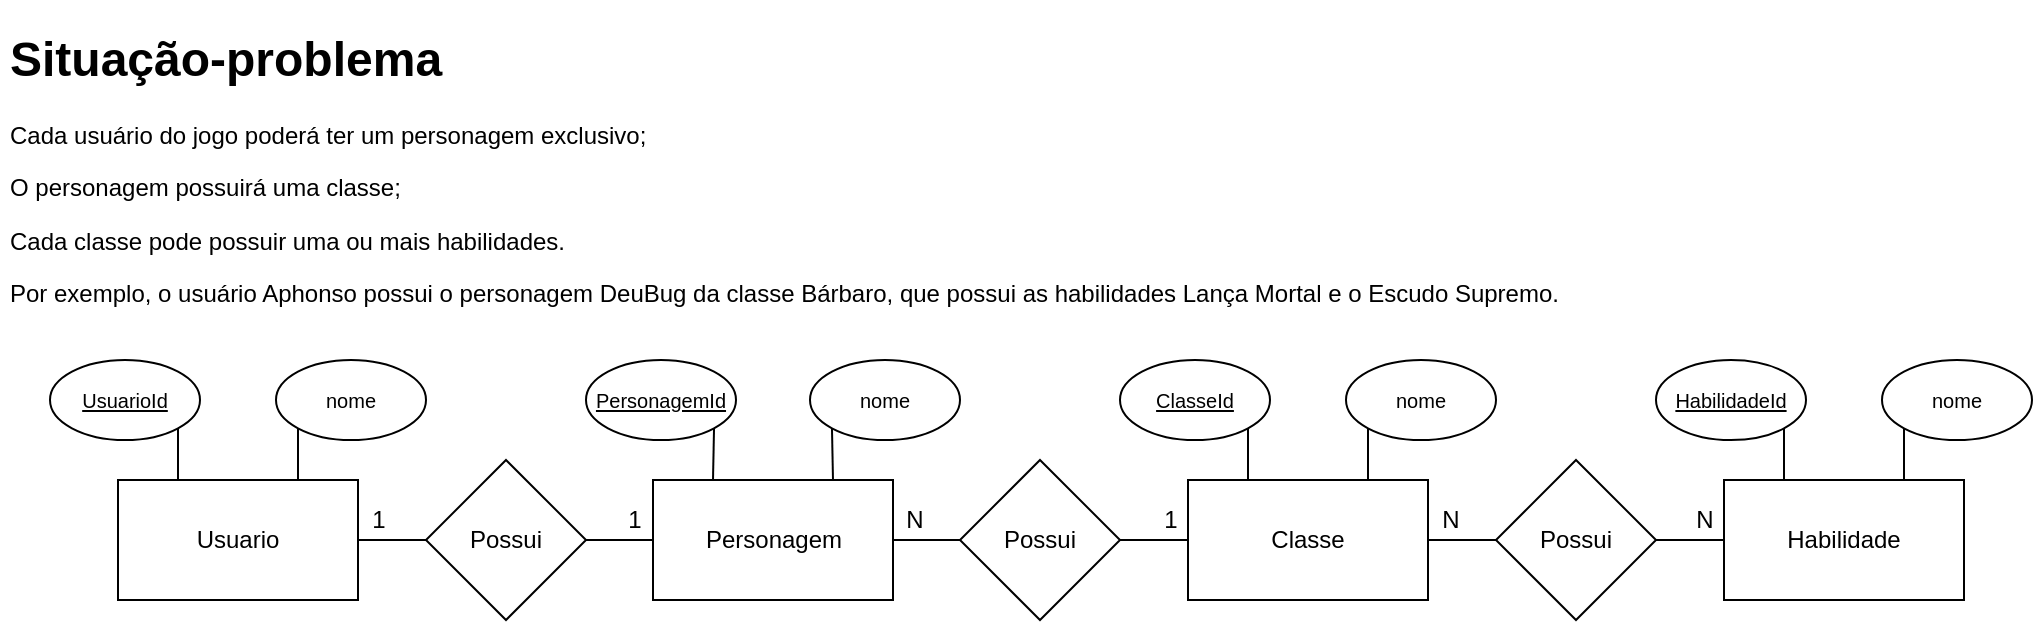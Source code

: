 <mxfile version="20.3.0" type="device" pages="6"><diagram id="CPAVjDQpewsriDHoopDk" name="Relacionamentos"><mxGraphModel dx="1038" dy="649" grid="1" gridSize="10" guides="1" tooltips="1" connect="1" arrows="1" fold="1" page="1" pageScale="1" pageWidth="1169" pageHeight="827" math="0" shadow="0"><root><mxCell id="0"/><mxCell id="1" parent="0"/><mxCell id="OsXiKAMDXDrhU1jkXeA8-4" style="edgeStyle=orthogonalEdgeStyle;rounded=0;orthogonalLoop=1;jettySize=auto;html=1;exitX=1;exitY=0.5;exitDx=0;exitDy=0;entryX=0;entryY=0.5;entryDx=0;entryDy=0;endArrow=none;endFill=0;" parent="1" source="OsXiKAMDXDrhU1jkXeA8-1" target="OsXiKAMDXDrhU1jkXeA8-2" edge="1"><mxGeometry relative="1" as="geometry"/></mxCell><mxCell id="OsXiKAMDXDrhU1jkXeA8-1" value="Usuario" style="rounded=0;whiteSpace=wrap;html=1;" parent="1" vertex="1"><mxGeometry x="74" y="240" width="120" height="60" as="geometry"/></mxCell><mxCell id="OsXiKAMDXDrhU1jkXeA8-5" style="edgeStyle=orthogonalEdgeStyle;rounded=0;orthogonalLoop=1;jettySize=auto;html=1;exitX=1;exitY=0.5;exitDx=0;exitDy=0;entryX=0;entryY=0.5;entryDx=0;entryDy=0;endArrow=none;endFill=0;" parent="1" source="OsXiKAMDXDrhU1jkXeA8-2" target="OsXiKAMDXDrhU1jkXeA8-3" edge="1"><mxGeometry relative="1" as="geometry"/></mxCell><mxCell id="OsXiKAMDXDrhU1jkXeA8-2" value="Possui" style="rhombus;whiteSpace=wrap;html=1;" parent="1" vertex="1"><mxGeometry x="228" y="230" width="80" height="80" as="geometry"/></mxCell><mxCell id="LkxWsyh9g6qctW86dBpd-1" style="edgeStyle=orthogonalEdgeStyle;rounded=0;orthogonalLoop=1;jettySize=auto;html=1;exitX=1;exitY=0.5;exitDx=0;exitDy=0;entryX=0;entryY=0.5;entryDx=0;entryDy=0;startArrow=none;startFill=0;endArrow=none;endFill=0;" edge="1" parent="1" source="OsXiKAMDXDrhU1jkXeA8-3" target="OsXiKAMDXDrhU1jkXeA8-8"><mxGeometry relative="1" as="geometry"/></mxCell><mxCell id="OsXiKAMDXDrhU1jkXeA8-3" value="Personagem" style="rounded=0;whiteSpace=wrap;html=1;" parent="1" vertex="1"><mxGeometry x="341.5" y="240" width="120" height="60" as="geometry"/></mxCell><mxCell id="OsXiKAMDXDrhU1jkXeA8-6" value="1" style="text;html=1;align=center;verticalAlign=middle;resizable=0;points=[];autosize=1;strokeColor=none;fillColor=none;" parent="1" vertex="1"><mxGeometry x="189" y="245" width="30" height="30" as="geometry"/></mxCell><mxCell id="OsXiKAMDXDrhU1jkXeA8-7" value="1" style="text;html=1;align=center;verticalAlign=middle;resizable=0;points=[];autosize=1;strokeColor=none;fillColor=none;" parent="1" vertex="1"><mxGeometry x="317" y="245" width="30" height="30" as="geometry"/></mxCell><mxCell id="-Nz9T-xPM86lIZqHgnsV-2" style="edgeStyle=orthogonalEdgeStyle;rounded=0;orthogonalLoop=1;jettySize=auto;html=1;exitX=1;exitY=0.5;exitDx=0;exitDy=0;entryX=0;entryY=0.5;entryDx=0;entryDy=0;startArrow=none;startFill=0;endArrow=none;endFill=0;" edge="1" parent="1" source="OsXiKAMDXDrhU1jkXeA8-8" target="OsXiKAMDXDrhU1jkXeA8-9"><mxGeometry relative="1" as="geometry"/></mxCell><mxCell id="OsXiKAMDXDrhU1jkXeA8-8" value="Possui" style="rhombus;whiteSpace=wrap;html=1;" parent="1" vertex="1"><mxGeometry x="495" y="230" width="80" height="80" as="geometry"/></mxCell><mxCell id="-Nz9T-xPM86lIZqHgnsV-3" style="edgeStyle=orthogonalEdgeStyle;rounded=0;orthogonalLoop=1;jettySize=auto;html=1;exitX=1;exitY=0.5;exitDx=0;exitDy=0;entryX=0;entryY=0.5;entryDx=0;entryDy=0;startArrow=none;startFill=0;endArrow=none;endFill=0;" edge="1" parent="1" source="OsXiKAMDXDrhU1jkXeA8-9" target="OsXiKAMDXDrhU1jkXeA8-14"><mxGeometry relative="1" as="geometry"/></mxCell><mxCell id="OsXiKAMDXDrhU1jkXeA8-9" value="Classe" style="rounded=0;whiteSpace=wrap;html=1;" parent="1" vertex="1"><mxGeometry x="609" y="240" width="120" height="60" as="geometry"/></mxCell><mxCell id="-Nz9T-xPM86lIZqHgnsV-4" style="edgeStyle=orthogonalEdgeStyle;rounded=0;orthogonalLoop=1;jettySize=auto;html=1;exitX=1;exitY=0.5;exitDx=0;exitDy=0;entryX=0;entryY=0.5;entryDx=0;entryDy=0;startArrow=none;startFill=0;endArrow=none;endFill=0;" edge="1" parent="1" source="OsXiKAMDXDrhU1jkXeA8-14" target="OsXiKAMDXDrhU1jkXeA8-16"><mxGeometry relative="1" as="geometry"/></mxCell><mxCell id="OsXiKAMDXDrhU1jkXeA8-14" value="Possui" style="rhombus;whiteSpace=wrap;html=1;" parent="1" vertex="1"><mxGeometry x="763" y="230" width="80" height="80" as="geometry"/></mxCell><mxCell id="OsXiKAMDXDrhU1jkXeA8-16" value="Habilidade" style="rounded=0;whiteSpace=wrap;html=1;" parent="1" vertex="1"><mxGeometry x="877" y="240" width="120" height="60" as="geometry"/></mxCell><mxCell id="OsXiKAMDXDrhU1jkXeA8-20" value="&lt;h1&gt;Situação-problema&lt;/h1&gt;&lt;p&gt;Cada usuário do jogo poderá ter um personagem exclusivo;&lt;/p&gt;&lt;p&gt;&lt;span style=&quot;background-color: initial;&quot;&gt;O personagem possuirá uma classe;&lt;/span&gt;&lt;br&gt;&lt;/p&gt;&lt;p&gt;&lt;span style=&quot;background-color: initial;&quot;&gt;Cada classe pode possuir uma ou mais habilidades.&lt;/span&gt;&lt;br&gt;&lt;/p&gt;&lt;p&gt;&lt;span style=&quot;background-color: initial;&quot;&gt;Por exemplo, o usuário Aphonso possui o personagem DeuBug da classe Bárbaro, que possui as habilidades Lança Mortal e o Escudo Supremo.&lt;/span&gt;&lt;br&gt;&lt;/p&gt;" style="text;html=1;strokeColor=none;fillColor=none;spacing=5;spacingTop=-20;whiteSpace=wrap;overflow=hidden;rounded=0;" parent="1" vertex="1"><mxGeometry x="15" y="10" width="795" height="150" as="geometry"/></mxCell><mxCell id="lUlcFLT_R9Q1dBSAzCNG-18" style="edgeStyle=none;rounded=0;orthogonalLoop=1;jettySize=auto;html=1;exitX=0;exitY=1;exitDx=0;exitDy=0;entryX=0.75;entryY=0;entryDx=0;entryDy=0;fontSize=10;endArrow=none;endFill=0;" parent="1" source="lUlcFLT_R9Q1dBSAzCNG-1" target="OsXiKAMDXDrhU1jkXeA8-1" edge="1"><mxGeometry relative="1" as="geometry"/></mxCell><mxCell id="lUlcFLT_R9Q1dBSAzCNG-1" value="nome" style="ellipse;whiteSpace=wrap;html=1;fontSize=10;" parent="1" vertex="1"><mxGeometry x="153" y="180" width="75" height="40" as="geometry"/></mxCell><mxCell id="lUlcFLT_R9Q1dBSAzCNG-17" style="edgeStyle=none;rounded=0;orthogonalLoop=1;jettySize=auto;html=1;exitX=1;exitY=1;exitDx=0;exitDy=0;entryX=0.25;entryY=0;entryDx=0;entryDy=0;fontSize=10;endArrow=none;endFill=0;" parent="1" source="lUlcFLT_R9Q1dBSAzCNG-3" target="OsXiKAMDXDrhU1jkXeA8-1" edge="1"><mxGeometry relative="1" as="geometry"/></mxCell><mxCell id="lUlcFLT_R9Q1dBSAzCNG-3" value="&lt;u style=&quot;font-size: 10px;&quot;&gt;UsuarioId&lt;/u&gt;" style="ellipse;whiteSpace=wrap;html=1;fontSize=10;" parent="1" vertex="1"><mxGeometry x="40" y="180" width="75" height="40" as="geometry"/></mxCell><mxCell id="lUlcFLT_R9Q1dBSAzCNG-14" style="edgeStyle=none;rounded=0;orthogonalLoop=1;jettySize=auto;html=1;exitX=1;exitY=1;exitDx=0;exitDy=0;entryX=0.25;entryY=0;entryDx=0;entryDy=0;fontSize=10;endArrow=none;endFill=0;" parent="1" source="lUlcFLT_R9Q1dBSAzCNG-8" target="OsXiKAMDXDrhU1jkXeA8-3" edge="1"><mxGeometry relative="1" as="geometry"/></mxCell><mxCell id="lUlcFLT_R9Q1dBSAzCNG-8" value="PersonagemId" style="ellipse;whiteSpace=wrap;html=1;fontSize=10;fontStyle=4" parent="1" vertex="1"><mxGeometry x="308" y="180" width="75" height="40" as="geometry"/></mxCell><mxCell id="lUlcFLT_R9Q1dBSAzCNG-15" style="edgeStyle=none;rounded=0;orthogonalLoop=1;jettySize=auto;html=1;exitX=0;exitY=1;exitDx=0;exitDy=0;entryX=0.75;entryY=0;entryDx=0;entryDy=0;fontSize=10;endArrow=none;endFill=0;" parent="1" source="lUlcFLT_R9Q1dBSAzCNG-10" target="OsXiKAMDXDrhU1jkXeA8-3" edge="1"><mxGeometry relative="1" as="geometry"/></mxCell><mxCell id="lUlcFLT_R9Q1dBSAzCNG-10" value="nome" style="ellipse;whiteSpace=wrap;html=1;fontSize=10;" parent="1" vertex="1"><mxGeometry x="420" y="180" width="75" height="40" as="geometry"/></mxCell><mxCell id="-Nz9T-xPM86lIZqHgnsV-5" style="edgeStyle=orthogonalEdgeStyle;rounded=0;orthogonalLoop=1;jettySize=auto;html=1;exitX=1;exitY=1;exitDx=0;exitDy=0;entryX=0.25;entryY=0;entryDx=0;entryDy=0;startArrow=none;startFill=0;endArrow=none;endFill=0;" edge="1" parent="1" source="lUlcFLT_R9Q1dBSAzCNG-19" target="OsXiKAMDXDrhU1jkXeA8-9"><mxGeometry relative="1" as="geometry"/></mxCell><mxCell id="lUlcFLT_R9Q1dBSAzCNG-19" value="ClasseId" style="ellipse;whiteSpace=wrap;html=1;fontSize=10;fontStyle=4" parent="1" vertex="1"><mxGeometry x="575" y="180" width="75" height="40" as="geometry"/></mxCell><mxCell id="-Nz9T-xPM86lIZqHgnsV-6" style="edgeStyle=orthogonalEdgeStyle;rounded=0;orthogonalLoop=1;jettySize=auto;html=1;exitX=0;exitY=1;exitDx=0;exitDy=0;entryX=0.75;entryY=0;entryDx=0;entryDy=0;startArrow=none;startFill=0;endArrow=none;endFill=0;" edge="1" parent="1" source="lUlcFLT_R9Q1dBSAzCNG-21" target="OsXiKAMDXDrhU1jkXeA8-9"><mxGeometry relative="1" as="geometry"/></mxCell><mxCell id="lUlcFLT_R9Q1dBSAzCNG-21" value="nome" style="ellipse;whiteSpace=wrap;html=1;fontSize=10;" parent="1" vertex="1"><mxGeometry x="688" y="180" width="75" height="40" as="geometry"/></mxCell><mxCell id="-Nz9T-xPM86lIZqHgnsV-7" style="edgeStyle=orthogonalEdgeStyle;rounded=0;orthogonalLoop=1;jettySize=auto;html=1;exitX=1;exitY=1;exitDx=0;exitDy=0;entryX=0.25;entryY=0;entryDx=0;entryDy=0;startArrow=none;startFill=0;endArrow=none;endFill=0;" edge="1" parent="1" source="lUlcFLT_R9Q1dBSAzCNG-23" target="OsXiKAMDXDrhU1jkXeA8-16"><mxGeometry relative="1" as="geometry"/></mxCell><mxCell id="lUlcFLT_R9Q1dBSAzCNG-23" value="HabilidadeId" style="ellipse;whiteSpace=wrap;html=1;fontSize=10;fontStyle=4" parent="1" vertex="1"><mxGeometry x="843" y="180" width="75" height="40" as="geometry"/></mxCell><mxCell id="-Nz9T-xPM86lIZqHgnsV-8" style="edgeStyle=orthogonalEdgeStyle;rounded=0;orthogonalLoop=1;jettySize=auto;html=1;exitX=0;exitY=1;exitDx=0;exitDy=0;entryX=0.75;entryY=0;entryDx=0;entryDy=0;startArrow=none;startFill=0;endArrow=none;endFill=0;" edge="1" parent="1" source="lUlcFLT_R9Q1dBSAzCNG-24" target="OsXiKAMDXDrhU1jkXeA8-16"><mxGeometry relative="1" as="geometry"/></mxCell><mxCell id="lUlcFLT_R9Q1dBSAzCNG-24" value="nome" style="ellipse;whiteSpace=wrap;html=1;fontSize=10;" parent="1" vertex="1"><mxGeometry x="956" y="180" width="75" height="40" as="geometry"/></mxCell><mxCell id="-Nz9T-xPM86lIZqHgnsV-1" value="N" style="text;html=1;align=center;verticalAlign=middle;resizable=0;points=[];autosize=1;strokeColor=none;fillColor=none;" vertex="1" parent="1"><mxGeometry x="457" y="245" width="30" height="30" as="geometry"/></mxCell><mxCell id="-Nz9T-xPM86lIZqHgnsV-9" value="1" style="text;html=1;align=center;verticalAlign=middle;resizable=0;points=[];autosize=1;strokeColor=none;fillColor=none;" vertex="1" parent="1"><mxGeometry x="585" y="245" width="30" height="30" as="geometry"/></mxCell><mxCell id="-Nz9T-xPM86lIZqHgnsV-10" value="N" style="text;html=1;align=center;verticalAlign=middle;resizable=0;points=[];autosize=1;strokeColor=none;fillColor=none;" vertex="1" parent="1"><mxGeometry x="725" y="245" width="30" height="30" as="geometry"/></mxCell><mxCell id="-Nz9T-xPM86lIZqHgnsV-11" value="N" style="text;html=1;align=center;verticalAlign=middle;resizable=0;points=[];autosize=1;strokeColor=none;fillColor=none;" vertex="1" parent="1"><mxGeometry x="852" y="245" width="30" height="30" as="geometry"/></mxCell></root></mxGraphModel></diagram><diagram id="TTzKbXOUbNlvkVfmFoYY" name="Associações"><mxGraphModel dx="1038" dy="649" grid="1" gridSize="10" guides="1" tooltips="1" connect="1" arrows="1" fold="1" page="1" pageScale="1" pageWidth="1169" pageHeight="827" math="0" shadow="0"><root><mxCell id="0"/><mxCell id="1" parent="0"/><mxCell id="H9oCYc2XfLi3i_JDSUzj-1" style="edgeStyle=orthogonalEdgeStyle;rounded=0;orthogonalLoop=1;jettySize=auto;html=1;exitX=1;exitY=0.5;exitDx=0;exitDy=0;entryX=0;entryY=0.5;entryDx=0;entryDy=0;endArrow=none;endFill=0;" edge="1" parent="1" source="H9oCYc2XfLi3i_JDSUzj-2" target="H9oCYc2XfLi3i_JDSUzj-4"><mxGeometry relative="1" as="geometry"/></mxCell><mxCell id="H9oCYc2XfLi3i_JDSUzj-2" value="Usuario" style="rounded=0;whiteSpace=wrap;html=1;" vertex="1" parent="1"><mxGeometry x="74" y="100" width="120" height="60" as="geometry"/></mxCell><mxCell id="H9oCYc2XfLi3i_JDSUzj-3" style="edgeStyle=orthogonalEdgeStyle;rounded=0;orthogonalLoop=1;jettySize=auto;html=1;exitX=1;exitY=0.5;exitDx=0;exitDy=0;entryX=0;entryY=0.5;entryDx=0;entryDy=0;endArrow=none;endFill=0;" edge="1" parent="1" source="H9oCYc2XfLi3i_JDSUzj-4" target="H9oCYc2XfLi3i_JDSUzj-6"><mxGeometry relative="1" as="geometry"/></mxCell><mxCell id="H9oCYc2XfLi3i_JDSUzj-4" value="Possui" style="rhombus;whiteSpace=wrap;html=1;" vertex="1" parent="1"><mxGeometry x="228" y="90" width="80" height="80" as="geometry"/></mxCell><mxCell id="H9oCYc2XfLi3i_JDSUzj-5" style="edgeStyle=orthogonalEdgeStyle;rounded=0;orthogonalLoop=1;jettySize=auto;html=1;exitX=1;exitY=0.5;exitDx=0;exitDy=0;entryX=0;entryY=0.5;entryDx=0;entryDy=0;startArrow=none;startFill=0;endArrow=none;endFill=0;" edge="1" parent="1" source="H9oCYc2XfLi3i_JDSUzj-6" target="H9oCYc2XfLi3i_JDSUzj-10"><mxGeometry relative="1" as="geometry"/></mxCell><mxCell id="H9oCYc2XfLi3i_JDSUzj-6" value="Personagem" style="rounded=0;whiteSpace=wrap;html=1;" vertex="1" parent="1"><mxGeometry x="341.5" y="100" width="120" height="60" as="geometry"/></mxCell><mxCell id="H9oCYc2XfLi3i_JDSUzj-9" style="edgeStyle=orthogonalEdgeStyle;rounded=0;orthogonalLoop=1;jettySize=auto;html=1;exitX=1;exitY=0.5;exitDx=0;exitDy=0;entryX=0;entryY=0.5;entryDx=0;entryDy=0;startArrow=none;startFill=0;endArrow=none;endFill=0;" edge="1" parent="1" source="H9oCYc2XfLi3i_JDSUzj-10" target="H9oCYc2XfLi3i_JDSUzj-12"><mxGeometry relative="1" as="geometry"/></mxCell><mxCell id="H9oCYc2XfLi3i_JDSUzj-10" value="Possui" style="rhombus;whiteSpace=wrap;html=1;" vertex="1" parent="1"><mxGeometry x="495" y="90" width="80" height="80" as="geometry"/></mxCell><mxCell id="H9oCYc2XfLi3i_JDSUzj-11" style="edgeStyle=orthogonalEdgeStyle;rounded=0;orthogonalLoop=1;jettySize=auto;html=1;exitX=1;exitY=0.5;exitDx=0;exitDy=0;entryX=0;entryY=0.5;entryDx=0;entryDy=0;startArrow=none;startFill=0;endArrow=none;endFill=0;" edge="1" parent="1" source="H9oCYc2XfLi3i_JDSUzj-12" target="H9oCYc2XfLi3i_JDSUzj-14"><mxGeometry relative="1" as="geometry"/></mxCell><mxCell id="H9oCYc2XfLi3i_JDSUzj-12" value="Classe" style="rounded=0;whiteSpace=wrap;html=1;" vertex="1" parent="1"><mxGeometry x="609" y="100" width="120" height="60" as="geometry"/></mxCell><mxCell id="H9oCYc2XfLi3i_JDSUzj-13" style="edgeStyle=orthogonalEdgeStyle;rounded=0;orthogonalLoop=1;jettySize=auto;html=1;exitX=1;exitY=0.5;exitDx=0;exitDy=0;entryX=0;entryY=0.5;entryDx=0;entryDy=0;startArrow=none;startFill=0;endArrow=none;endFill=0;" edge="1" parent="1" source="H9oCYc2XfLi3i_JDSUzj-14" target="H9oCYc2XfLi3i_JDSUzj-15"><mxGeometry relative="1" as="geometry"/></mxCell><mxCell id="H9oCYc2XfLi3i_JDSUzj-14" value="Possui" style="rhombus;whiteSpace=wrap;html=1;" vertex="1" parent="1"><mxGeometry x="763" y="90" width="80" height="80" as="geometry"/></mxCell><mxCell id="H9oCYc2XfLi3i_JDSUzj-15" value="Habilidade" style="rounded=0;whiteSpace=wrap;html=1;" vertex="1" parent="1"><mxGeometry x="877" y="100" width="120" height="60" as="geometry"/></mxCell><mxCell id="H9oCYc2XfLi3i_JDSUzj-16" style="edgeStyle=none;rounded=0;orthogonalLoop=1;jettySize=auto;html=1;exitX=0;exitY=1;exitDx=0;exitDy=0;entryX=0.75;entryY=0;entryDx=0;entryDy=0;fontSize=10;endArrow=none;endFill=0;" edge="1" parent="1" source="H9oCYc2XfLi3i_JDSUzj-17" target="H9oCYc2XfLi3i_JDSUzj-2"><mxGeometry relative="1" as="geometry"/></mxCell><mxCell id="H9oCYc2XfLi3i_JDSUzj-17" value="nome" style="ellipse;whiteSpace=wrap;html=1;fontSize=10;" vertex="1" parent="1"><mxGeometry x="153" y="40" width="75" height="40" as="geometry"/></mxCell><mxCell id="H9oCYc2XfLi3i_JDSUzj-18" style="edgeStyle=none;rounded=0;orthogonalLoop=1;jettySize=auto;html=1;exitX=1;exitY=1;exitDx=0;exitDy=0;entryX=0.25;entryY=0;entryDx=0;entryDy=0;fontSize=10;endArrow=none;endFill=0;" edge="1" parent="1" source="H9oCYc2XfLi3i_JDSUzj-19" target="H9oCYc2XfLi3i_JDSUzj-2"><mxGeometry relative="1" as="geometry"/></mxCell><mxCell id="H9oCYc2XfLi3i_JDSUzj-19" value="&lt;u style=&quot;font-size: 10px;&quot;&gt;UsuarioId&lt;/u&gt;" style="ellipse;whiteSpace=wrap;html=1;fontSize=10;" vertex="1" parent="1"><mxGeometry x="40" y="40" width="75" height="40" as="geometry"/></mxCell><mxCell id="H9oCYc2XfLi3i_JDSUzj-20" style="edgeStyle=none;rounded=0;orthogonalLoop=1;jettySize=auto;html=1;exitX=1;exitY=1;exitDx=0;exitDy=0;entryX=0.25;entryY=0;entryDx=0;entryDy=0;fontSize=10;endArrow=none;endFill=0;" edge="1" parent="1" source="H9oCYc2XfLi3i_JDSUzj-21" target="H9oCYc2XfLi3i_JDSUzj-6"><mxGeometry relative="1" as="geometry"/></mxCell><mxCell id="H9oCYc2XfLi3i_JDSUzj-21" value="PersonagemId" style="ellipse;whiteSpace=wrap;html=1;fontSize=10;fontStyle=4" vertex="1" parent="1"><mxGeometry x="308" y="40" width="75" height="40" as="geometry"/></mxCell><mxCell id="H9oCYc2XfLi3i_JDSUzj-22" style="edgeStyle=none;rounded=0;orthogonalLoop=1;jettySize=auto;html=1;exitX=0;exitY=1;exitDx=0;exitDy=0;entryX=0.75;entryY=0;entryDx=0;entryDy=0;fontSize=10;endArrow=none;endFill=0;" edge="1" parent="1" source="H9oCYc2XfLi3i_JDSUzj-23" target="H9oCYc2XfLi3i_JDSUzj-6"><mxGeometry relative="1" as="geometry"/></mxCell><mxCell id="H9oCYc2XfLi3i_JDSUzj-23" value="nome" style="ellipse;whiteSpace=wrap;html=1;fontSize=10;" vertex="1" parent="1"><mxGeometry x="420" y="40" width="75" height="40" as="geometry"/></mxCell><mxCell id="H9oCYc2XfLi3i_JDSUzj-24" style="edgeStyle=orthogonalEdgeStyle;rounded=0;orthogonalLoop=1;jettySize=auto;html=1;exitX=1;exitY=1;exitDx=0;exitDy=0;entryX=0.25;entryY=0;entryDx=0;entryDy=0;startArrow=none;startFill=0;endArrow=none;endFill=0;" edge="1" parent="1" source="H9oCYc2XfLi3i_JDSUzj-25" target="H9oCYc2XfLi3i_JDSUzj-12"><mxGeometry relative="1" as="geometry"/></mxCell><mxCell id="H9oCYc2XfLi3i_JDSUzj-25" value="ClasseId" style="ellipse;whiteSpace=wrap;html=1;fontSize=10;fontStyle=4" vertex="1" parent="1"><mxGeometry x="575" y="40" width="75" height="40" as="geometry"/></mxCell><mxCell id="H9oCYc2XfLi3i_JDSUzj-26" style="edgeStyle=orthogonalEdgeStyle;rounded=0;orthogonalLoop=1;jettySize=auto;html=1;exitX=0;exitY=1;exitDx=0;exitDy=0;entryX=0.75;entryY=0;entryDx=0;entryDy=0;startArrow=none;startFill=0;endArrow=none;endFill=0;" edge="1" parent="1" source="H9oCYc2XfLi3i_JDSUzj-27" target="H9oCYc2XfLi3i_JDSUzj-12"><mxGeometry relative="1" as="geometry"/></mxCell><mxCell id="H9oCYc2XfLi3i_JDSUzj-27" value="nome" style="ellipse;whiteSpace=wrap;html=1;fontSize=10;" vertex="1" parent="1"><mxGeometry x="688" y="40" width="75" height="40" as="geometry"/></mxCell><mxCell id="H9oCYc2XfLi3i_JDSUzj-28" style="edgeStyle=orthogonalEdgeStyle;rounded=0;orthogonalLoop=1;jettySize=auto;html=1;exitX=1;exitY=1;exitDx=0;exitDy=0;entryX=0.25;entryY=0;entryDx=0;entryDy=0;startArrow=none;startFill=0;endArrow=none;endFill=0;" edge="1" parent="1" source="H9oCYc2XfLi3i_JDSUzj-29" target="H9oCYc2XfLi3i_JDSUzj-15"><mxGeometry relative="1" as="geometry"/></mxCell><mxCell id="H9oCYc2XfLi3i_JDSUzj-29" value="HabilidadeId" style="ellipse;whiteSpace=wrap;html=1;fontSize=10;fontStyle=4" vertex="1" parent="1"><mxGeometry x="843" y="40" width="75" height="40" as="geometry"/></mxCell><mxCell id="H9oCYc2XfLi3i_JDSUzj-30" style="edgeStyle=orthogonalEdgeStyle;rounded=0;orthogonalLoop=1;jettySize=auto;html=1;exitX=0;exitY=1;exitDx=0;exitDy=0;entryX=0.75;entryY=0;entryDx=0;entryDy=0;startArrow=none;startFill=0;endArrow=none;endFill=0;" edge="1" parent="1" source="H9oCYc2XfLi3i_JDSUzj-31" target="H9oCYc2XfLi3i_JDSUzj-15"><mxGeometry relative="1" as="geometry"/></mxCell><mxCell id="H9oCYc2XfLi3i_JDSUzj-31" value="nome" style="ellipse;whiteSpace=wrap;html=1;fontSize=10;" vertex="1" parent="1"><mxGeometry x="956" y="40" width="75" height="40" as="geometry"/></mxCell></root></mxGraphModel></diagram><diagram id="1tqUKfSepF3A5AdWRF8M" name="Chaves primárias"><mxGraphModel dx="1038" dy="649" grid="1" gridSize="10" guides="1" tooltips="1" connect="1" arrows="1" fold="1" page="1" pageScale="1" pageWidth="1169" pageHeight="827" math="0" shadow="0"><root><mxCell id="0"/><mxCell id="1" parent="0"/><mxCell id="XDl5cFaDSTNNPIT2ob38-1" value="Usuario" style="rounded=0;whiteSpace=wrap;html=1;" vertex="1" parent="1"><mxGeometry x="74" y="100" width="120" height="60" as="geometry"/></mxCell><mxCell id="XDl5cFaDSTNNPIT2ob38-2" value="Personagem" style="rounded=0;whiteSpace=wrap;html=1;" vertex="1" parent="1"><mxGeometry x="283.5" y="100" width="120" height="60" as="geometry"/></mxCell><mxCell id="XDl5cFaDSTNNPIT2ob38-3" value="Classe" style="rounded=0;whiteSpace=wrap;html=1;" vertex="1" parent="1"><mxGeometry x="494" y="100" width="120" height="60" as="geometry"/></mxCell><mxCell id="XDl5cFaDSTNNPIT2ob38-4" value="Habilidade" style="rounded=0;whiteSpace=wrap;html=1;" vertex="1" parent="1"><mxGeometry x="704" y="100" width="120" height="60" as="geometry"/></mxCell><mxCell id="XDl5cFaDSTNNPIT2ob38-5" style="edgeStyle=none;rounded=0;orthogonalLoop=1;jettySize=auto;html=1;exitX=0;exitY=1;exitDx=0;exitDy=0;entryX=0.75;entryY=0;entryDx=0;entryDy=0;fontSize=10;endArrow=none;endFill=0;" edge="1" parent="1" source="XDl5cFaDSTNNPIT2ob38-6" target="XDl5cFaDSTNNPIT2ob38-1"><mxGeometry relative="1" as="geometry"/></mxCell><mxCell id="XDl5cFaDSTNNPIT2ob38-6" value="nome" style="ellipse;whiteSpace=wrap;html=1;fontSize=10;" vertex="1" parent="1"><mxGeometry x="153" y="40" width="75" height="40" as="geometry"/></mxCell><mxCell id="XDl5cFaDSTNNPIT2ob38-7" style="edgeStyle=none;rounded=0;orthogonalLoop=1;jettySize=auto;html=1;exitX=1;exitY=1;exitDx=0;exitDy=0;entryX=0.25;entryY=0;entryDx=0;entryDy=0;fontSize=10;endArrow=none;endFill=0;" edge="1" parent="1" source="XDl5cFaDSTNNPIT2ob38-8" target="XDl5cFaDSTNNPIT2ob38-1"><mxGeometry relative="1" as="geometry"/></mxCell><mxCell id="XDl5cFaDSTNNPIT2ob38-8" value="&lt;u style=&quot;font-size: 10px;&quot;&gt;UsuarioId&lt;/u&gt;" style="ellipse;whiteSpace=wrap;html=1;fontSize=10;" vertex="1" parent="1"><mxGeometry x="40" y="40" width="75" height="40" as="geometry"/></mxCell><mxCell id="XDl5cFaDSTNNPIT2ob38-9" style="edgeStyle=none;rounded=0;orthogonalLoop=1;jettySize=auto;html=1;exitX=1;exitY=1;exitDx=0;exitDy=0;entryX=0.25;entryY=0;entryDx=0;entryDy=0;fontSize=10;endArrow=none;endFill=0;" edge="1" parent="1" source="XDl5cFaDSTNNPIT2ob38-10" target="XDl5cFaDSTNNPIT2ob38-2"><mxGeometry relative="1" as="geometry"/></mxCell><mxCell id="XDl5cFaDSTNNPIT2ob38-10" value="PersonagemId" style="ellipse;whiteSpace=wrap;html=1;fontSize=10;fontStyle=4" vertex="1" parent="1"><mxGeometry x="250" y="40" width="75" height="40" as="geometry"/></mxCell><mxCell id="XDl5cFaDSTNNPIT2ob38-11" style="edgeStyle=none;rounded=0;orthogonalLoop=1;jettySize=auto;html=1;exitX=0;exitY=1;exitDx=0;exitDy=0;entryX=0.75;entryY=0;entryDx=0;entryDy=0;fontSize=10;endArrow=none;endFill=0;" edge="1" parent="1" source="XDl5cFaDSTNNPIT2ob38-12" target="XDl5cFaDSTNNPIT2ob38-2"><mxGeometry relative="1" as="geometry"/></mxCell><mxCell id="XDl5cFaDSTNNPIT2ob38-12" value="nome" style="ellipse;whiteSpace=wrap;html=1;fontSize=10;" vertex="1" parent="1"><mxGeometry x="362" y="40" width="75" height="40" as="geometry"/></mxCell><mxCell id="XDl5cFaDSTNNPIT2ob38-13" style="edgeStyle=orthogonalEdgeStyle;rounded=0;orthogonalLoop=1;jettySize=auto;html=1;exitX=1;exitY=1;exitDx=0;exitDy=0;entryX=0.25;entryY=0;entryDx=0;entryDy=0;startArrow=none;startFill=0;endArrow=none;endFill=0;" edge="1" parent="1" source="XDl5cFaDSTNNPIT2ob38-14" target="XDl5cFaDSTNNPIT2ob38-3"><mxGeometry relative="1" as="geometry"/></mxCell><mxCell id="XDl5cFaDSTNNPIT2ob38-14" value="ClasseId" style="ellipse;whiteSpace=wrap;html=1;fontSize=10;fontStyle=4" vertex="1" parent="1"><mxGeometry x="460" y="40" width="75" height="40" as="geometry"/></mxCell><mxCell id="XDl5cFaDSTNNPIT2ob38-15" style="edgeStyle=orthogonalEdgeStyle;rounded=0;orthogonalLoop=1;jettySize=auto;html=1;exitX=0;exitY=1;exitDx=0;exitDy=0;entryX=0.75;entryY=0;entryDx=0;entryDy=0;startArrow=none;startFill=0;endArrow=none;endFill=0;" edge="1" parent="1" source="XDl5cFaDSTNNPIT2ob38-16" target="XDl5cFaDSTNNPIT2ob38-3"><mxGeometry relative="1" as="geometry"/></mxCell><mxCell id="XDl5cFaDSTNNPIT2ob38-16" value="nome" style="ellipse;whiteSpace=wrap;html=1;fontSize=10;" vertex="1" parent="1"><mxGeometry x="573" y="40" width="75" height="40" as="geometry"/></mxCell><mxCell id="XDl5cFaDSTNNPIT2ob38-17" style="edgeStyle=orthogonalEdgeStyle;rounded=0;orthogonalLoop=1;jettySize=auto;html=1;exitX=1;exitY=1;exitDx=0;exitDy=0;entryX=0.25;entryY=0;entryDx=0;entryDy=0;startArrow=none;startFill=0;endArrow=none;endFill=0;" edge="1" parent="1" source="XDl5cFaDSTNNPIT2ob38-18" target="XDl5cFaDSTNNPIT2ob38-4"><mxGeometry relative="1" as="geometry"/></mxCell><mxCell id="XDl5cFaDSTNNPIT2ob38-18" value="HabilidadeId" style="ellipse;whiteSpace=wrap;html=1;fontSize=10;fontStyle=4" vertex="1" parent="1"><mxGeometry x="670" y="40" width="75" height="40" as="geometry"/></mxCell><mxCell id="XDl5cFaDSTNNPIT2ob38-19" style="edgeStyle=orthogonalEdgeStyle;rounded=0;orthogonalLoop=1;jettySize=auto;html=1;exitX=0;exitY=1;exitDx=0;exitDy=0;entryX=0.75;entryY=0;entryDx=0;entryDy=0;startArrow=none;startFill=0;endArrow=none;endFill=0;" edge="1" parent="1" source="XDl5cFaDSTNNPIT2ob38-20" target="XDl5cFaDSTNNPIT2ob38-4"><mxGeometry relative="1" as="geometry"/></mxCell><mxCell id="XDl5cFaDSTNNPIT2ob38-20" value="nome" style="ellipse;whiteSpace=wrap;html=1;fontSize=10;" vertex="1" parent="1"><mxGeometry x="783" y="40" width="75" height="40" as="geometry"/></mxCell></root></mxGraphModel></diagram><diagram id="sKe02CqjvHdXwE6y_7_K" name="Atributos"><mxGraphModel dx="1038" dy="649" grid="1" gridSize="10" guides="1" tooltips="1" connect="1" arrows="1" fold="1" page="1" pageScale="1" pageWidth="1169" pageHeight="827" math="0" shadow="0"><root><mxCell id="0"/><mxCell id="1" parent="0"/><mxCell id="YUBmktZOhWcGEgsBkblz-2" value="Usuario" style="rounded=0;whiteSpace=wrap;html=1;" vertex="1" parent="1"><mxGeometry x="74" y="100" width="120" height="60" as="geometry"/></mxCell><mxCell id="YUBmktZOhWcGEgsBkblz-6" value="Personagem" style="rounded=0;whiteSpace=wrap;html=1;" vertex="1" parent="1"><mxGeometry x="283.5" y="100" width="120" height="60" as="geometry"/></mxCell><mxCell id="YUBmktZOhWcGEgsBkblz-12" value="Classe" style="rounded=0;whiteSpace=wrap;html=1;" vertex="1" parent="1"><mxGeometry x="494" y="100" width="120" height="60" as="geometry"/></mxCell><mxCell id="YUBmktZOhWcGEgsBkblz-15" value="Habilidade" style="rounded=0;whiteSpace=wrap;html=1;" vertex="1" parent="1"><mxGeometry x="704" y="100" width="120" height="60" as="geometry"/></mxCell><mxCell id="YUBmktZOhWcGEgsBkblz-16" style="edgeStyle=none;rounded=0;orthogonalLoop=1;jettySize=auto;html=1;exitX=0;exitY=1;exitDx=0;exitDy=0;entryX=0.75;entryY=0;entryDx=0;entryDy=0;fontSize=10;endArrow=none;endFill=0;" edge="1" parent="1" source="YUBmktZOhWcGEgsBkblz-17" target="YUBmktZOhWcGEgsBkblz-2"><mxGeometry relative="1" as="geometry"/></mxCell><mxCell id="YUBmktZOhWcGEgsBkblz-17" value="nome" style="ellipse;whiteSpace=wrap;html=1;fontSize=10;" vertex="1" parent="1"><mxGeometry x="153" y="40" width="75" height="40" as="geometry"/></mxCell><mxCell id="YUBmktZOhWcGEgsBkblz-18" style="edgeStyle=none;rounded=0;orthogonalLoop=1;jettySize=auto;html=1;exitX=1;exitY=1;exitDx=0;exitDy=0;entryX=0.25;entryY=0;entryDx=0;entryDy=0;fontSize=10;endArrow=none;endFill=0;" edge="1" parent="1" source="YUBmktZOhWcGEgsBkblz-19" target="YUBmktZOhWcGEgsBkblz-2"><mxGeometry relative="1" as="geometry"/></mxCell><mxCell id="YUBmktZOhWcGEgsBkblz-19" value="&lt;span style=&quot;font-size: 10px;&quot;&gt;UsuarioId&lt;/span&gt;" style="ellipse;whiteSpace=wrap;html=1;fontSize=10;fontStyle=0" vertex="1" parent="1"><mxGeometry x="40" y="40" width="75" height="40" as="geometry"/></mxCell><mxCell id="YUBmktZOhWcGEgsBkblz-20" style="edgeStyle=none;rounded=0;orthogonalLoop=1;jettySize=auto;html=1;exitX=1;exitY=1;exitDx=0;exitDy=0;entryX=0.25;entryY=0;entryDx=0;entryDy=0;fontSize=10;endArrow=none;endFill=0;" edge="1" parent="1" source="YUBmktZOhWcGEgsBkblz-21" target="YUBmktZOhWcGEgsBkblz-6"><mxGeometry relative="1" as="geometry"/></mxCell><mxCell id="YUBmktZOhWcGEgsBkblz-21" value="PersonagemId" style="ellipse;whiteSpace=wrap;html=1;fontSize=10;fontStyle=0" vertex="1" parent="1"><mxGeometry x="250" y="40" width="75" height="40" as="geometry"/></mxCell><mxCell id="YUBmktZOhWcGEgsBkblz-22" style="edgeStyle=none;rounded=0;orthogonalLoop=1;jettySize=auto;html=1;exitX=0;exitY=1;exitDx=0;exitDy=0;entryX=0.75;entryY=0;entryDx=0;entryDy=0;fontSize=10;endArrow=none;endFill=0;" edge="1" parent="1" source="YUBmktZOhWcGEgsBkblz-23" target="YUBmktZOhWcGEgsBkblz-6"><mxGeometry relative="1" as="geometry"/></mxCell><mxCell id="YUBmktZOhWcGEgsBkblz-23" value="nome" style="ellipse;whiteSpace=wrap;html=1;fontSize=10;" vertex="1" parent="1"><mxGeometry x="362" y="40" width="75" height="40" as="geometry"/></mxCell><mxCell id="YUBmktZOhWcGEgsBkblz-24" style="edgeStyle=orthogonalEdgeStyle;rounded=0;orthogonalLoop=1;jettySize=auto;html=1;exitX=1;exitY=1;exitDx=0;exitDy=0;entryX=0.25;entryY=0;entryDx=0;entryDy=0;startArrow=none;startFill=0;endArrow=none;endFill=0;" edge="1" parent="1" source="YUBmktZOhWcGEgsBkblz-25" target="YUBmktZOhWcGEgsBkblz-12"><mxGeometry relative="1" as="geometry"/></mxCell><mxCell id="YUBmktZOhWcGEgsBkblz-25" value="ClasseId" style="ellipse;whiteSpace=wrap;html=1;fontSize=10;fontStyle=0" vertex="1" parent="1"><mxGeometry x="460" y="40" width="75" height="40" as="geometry"/></mxCell><mxCell id="YUBmktZOhWcGEgsBkblz-26" style="edgeStyle=orthogonalEdgeStyle;rounded=0;orthogonalLoop=1;jettySize=auto;html=1;exitX=0;exitY=1;exitDx=0;exitDy=0;entryX=0.75;entryY=0;entryDx=0;entryDy=0;startArrow=none;startFill=0;endArrow=none;endFill=0;" edge="1" parent="1" source="YUBmktZOhWcGEgsBkblz-27" target="YUBmktZOhWcGEgsBkblz-12"><mxGeometry relative="1" as="geometry"/></mxCell><mxCell id="YUBmktZOhWcGEgsBkblz-27" value="nome" style="ellipse;whiteSpace=wrap;html=1;fontSize=10;" vertex="1" parent="1"><mxGeometry x="573" y="40" width="75" height="40" as="geometry"/></mxCell><mxCell id="YUBmktZOhWcGEgsBkblz-28" style="edgeStyle=orthogonalEdgeStyle;rounded=0;orthogonalLoop=1;jettySize=auto;html=1;exitX=1;exitY=1;exitDx=0;exitDy=0;entryX=0.25;entryY=0;entryDx=0;entryDy=0;startArrow=none;startFill=0;endArrow=none;endFill=0;" edge="1" parent="1" source="YUBmktZOhWcGEgsBkblz-29" target="YUBmktZOhWcGEgsBkblz-15"><mxGeometry relative="1" as="geometry"/></mxCell><mxCell id="YUBmktZOhWcGEgsBkblz-29" value="HabilidadeId" style="ellipse;whiteSpace=wrap;html=1;fontSize=10;fontStyle=0" vertex="1" parent="1"><mxGeometry x="670" y="40" width="75" height="40" as="geometry"/></mxCell><mxCell id="YUBmktZOhWcGEgsBkblz-30" style="edgeStyle=orthogonalEdgeStyle;rounded=0;orthogonalLoop=1;jettySize=auto;html=1;exitX=0;exitY=1;exitDx=0;exitDy=0;entryX=0.75;entryY=0;entryDx=0;entryDy=0;startArrow=none;startFill=0;endArrow=none;endFill=0;" edge="1" parent="1" source="YUBmktZOhWcGEgsBkblz-31" target="YUBmktZOhWcGEgsBkblz-15"><mxGeometry relative="1" as="geometry"/></mxCell><mxCell id="YUBmktZOhWcGEgsBkblz-31" value="nome" style="ellipse;whiteSpace=wrap;html=1;fontSize=10;" vertex="1" parent="1"><mxGeometry x="783" y="40" width="75" height="40" as="geometry"/></mxCell></root></mxGraphModel></diagram><diagram id="EF2LMy97Kdah2RBrPGbN" name="Entidades"><mxGraphModel dx="1038" dy="649" grid="1" gridSize="10" guides="1" tooltips="1" connect="1" arrows="1" fold="1" page="1" pageScale="1" pageWidth="1169" pageHeight="827" math="0" shadow="0"><root><mxCell id="0"/><mxCell id="1" parent="0"/><mxCell id="LL4_9-qBPhx2UT1LEEbh-1" value="Usuario" style="rounded=0;whiteSpace=wrap;html=1;" vertex="1" parent="1"><mxGeometry x="40" y="40" width="120" height="60" as="geometry"/></mxCell><mxCell id="98OgAvVK33e9UsbDlyp8-1" value="Personagem" style="rounded=0;whiteSpace=wrap;html=1;" vertex="1" parent="1"><mxGeometry x="200" y="40" width="120" height="60" as="geometry"/></mxCell><mxCell id="YzQnbC67VoGmGvFRBQ77-1" value="Classe" style="rounded=0;whiteSpace=wrap;html=1;" vertex="1" parent="1"><mxGeometry x="360" y="40" width="120" height="60" as="geometry"/></mxCell><mxCell id="bFf-wFO344jnrlI1rR4M-1" value="Habilidade" style="rounded=0;whiteSpace=wrap;html=1;" vertex="1" parent="1"><mxGeometry x="520" y="40" width="120" height="60" as="geometry"/></mxCell></root></mxGraphModel></diagram><diagram id="neV2hO1gyoisjxmbtIxQ" name="UML"><mxGraphModel dx="1038" dy="649" grid="1" gridSize="10" guides="1" tooltips="1" connect="1" arrows="1" fold="1" page="1" pageScale="1" pageWidth="1169" pageHeight="827" math="0" shadow="0"><root><mxCell id="0"/><mxCell id="1" parent="0"/><mxCell id="wv6UMz9Fj3DbUmX81YTV-1" value="Usuario" style="shape=table;startSize=30;container=1;collapsible=1;childLayout=tableLayout;fixedRows=1;rowLines=0;fontStyle=1;align=center;resizeLast=1;fontSize=10;" vertex="1" parent="1"><mxGeometry x="40" y="40" width="180" height="100" as="geometry"/></mxCell><mxCell id="wv6UMz9Fj3DbUmX81YTV-2" value="" style="shape=tableRow;horizontal=0;startSize=0;swimlaneHead=0;swimlaneBody=0;fillColor=none;collapsible=0;dropTarget=0;points=[[0,0.5],[1,0.5]];portConstraint=eastwest;top=0;left=0;right=0;bottom=1;fontSize=10;" vertex="1" parent="wv6UMz9Fj3DbUmX81YTV-1"><mxGeometry y="30" width="180" height="30" as="geometry"/></mxCell><mxCell id="wv6UMz9Fj3DbUmX81YTV-3" value="PK" style="shape=partialRectangle;connectable=0;fillColor=none;top=0;left=0;bottom=0;right=0;fontStyle=1;overflow=hidden;fontSize=10;" vertex="1" parent="wv6UMz9Fj3DbUmX81YTV-2"><mxGeometry width="30" height="30" as="geometry"><mxRectangle width="30" height="30" as="alternateBounds"/></mxGeometry></mxCell><mxCell id="wv6UMz9Fj3DbUmX81YTV-4" value="UsuarioId" style="shape=partialRectangle;connectable=0;fillColor=none;top=0;left=0;bottom=0;right=0;align=left;spacingLeft=6;fontStyle=5;overflow=hidden;fontSize=10;" vertex="1" parent="wv6UMz9Fj3DbUmX81YTV-2"><mxGeometry x="30" width="150" height="30" as="geometry"><mxRectangle width="150" height="30" as="alternateBounds"/></mxGeometry></mxCell><mxCell id="wv6UMz9Fj3DbUmX81YTV-5" value="" style="shape=tableRow;horizontal=0;startSize=0;swimlaneHead=0;swimlaneBody=0;fillColor=none;collapsible=0;dropTarget=0;points=[[0,0.5],[1,0.5]];portConstraint=eastwest;top=0;left=0;right=0;bottom=0;fontSize=10;" vertex="1" parent="wv6UMz9Fj3DbUmX81YTV-1"><mxGeometry y="60" width="180" height="30" as="geometry"/></mxCell><mxCell id="wv6UMz9Fj3DbUmX81YTV-6" value="" style="shape=partialRectangle;connectable=0;fillColor=none;top=0;left=0;bottom=0;right=0;editable=1;overflow=hidden;fontSize=10;" vertex="1" parent="wv6UMz9Fj3DbUmX81YTV-5"><mxGeometry width="30" height="30" as="geometry"><mxRectangle width="30" height="30" as="alternateBounds"/></mxGeometry></mxCell><mxCell id="wv6UMz9Fj3DbUmX81YTV-7" value="nome" style="shape=partialRectangle;connectable=0;fillColor=none;top=0;left=0;bottom=0;right=0;align=left;spacingLeft=6;overflow=hidden;fontSize=10;" vertex="1" parent="wv6UMz9Fj3DbUmX81YTV-5"><mxGeometry x="30" width="150" height="30" as="geometry"><mxRectangle width="150" height="30" as="alternateBounds"/></mxGeometry></mxCell><mxCell id="wv6UMz9Fj3DbUmX81YTV-8" value="Personagem" style="shape=table;startSize=30;container=1;collapsible=1;childLayout=tableLayout;fixedRows=1;rowLines=0;fontStyle=1;align=center;resizeLast=1;fontSize=10;" vertex="1" parent="1"><mxGeometry x="269" y="40" width="180" height="130" as="geometry"/></mxCell><mxCell id="wv6UMz9Fj3DbUmX81YTV-9" value="" style="shape=tableRow;horizontal=0;startSize=0;swimlaneHead=0;swimlaneBody=0;fillColor=none;collapsible=0;dropTarget=0;points=[[0,0.5],[1,0.5]];portConstraint=eastwest;top=0;left=0;right=0;bottom=1;fontSize=10;" vertex="1" parent="wv6UMz9Fj3DbUmX81YTV-8"><mxGeometry y="30" width="180" height="30" as="geometry"/></mxCell><mxCell id="wv6UMz9Fj3DbUmX81YTV-10" value="PK" style="shape=partialRectangle;connectable=0;fillColor=none;top=0;left=0;bottom=0;right=0;fontStyle=1;overflow=hidden;fontSize=10;" vertex="1" parent="wv6UMz9Fj3DbUmX81YTV-9"><mxGeometry width="30" height="30" as="geometry"><mxRectangle width="30" height="30" as="alternateBounds"/></mxGeometry></mxCell><mxCell id="wv6UMz9Fj3DbUmX81YTV-11" value="PersonagemId" style="shape=partialRectangle;connectable=0;fillColor=none;top=0;left=0;bottom=0;right=0;align=left;spacingLeft=6;fontStyle=5;overflow=hidden;fontSize=10;" vertex="1" parent="wv6UMz9Fj3DbUmX81YTV-9"><mxGeometry x="30" width="150" height="30" as="geometry"><mxRectangle width="150" height="30" as="alternateBounds"/></mxGeometry></mxCell><mxCell id="wv6UMz9Fj3DbUmX81YTV-12" value="" style="shape=tableRow;horizontal=0;startSize=0;swimlaneHead=0;swimlaneBody=0;fillColor=none;collapsible=0;dropTarget=0;points=[[0,0.5],[1,0.5]];portConstraint=eastwest;top=0;left=0;right=0;bottom=0;fontSize=10;" vertex="1" parent="wv6UMz9Fj3DbUmX81YTV-8"><mxGeometry y="60" width="180" height="30" as="geometry"/></mxCell><mxCell id="wv6UMz9Fj3DbUmX81YTV-13" value="" style="shape=partialRectangle;connectable=0;fillColor=none;top=0;left=0;bottom=0;right=0;editable=1;overflow=hidden;fontSize=10;fontStyle=1" vertex="1" parent="wv6UMz9Fj3DbUmX81YTV-12"><mxGeometry width="30" height="30" as="geometry"><mxRectangle width="30" height="30" as="alternateBounds"/></mxGeometry></mxCell><mxCell id="wv6UMz9Fj3DbUmX81YTV-14" value="nome" style="shape=partialRectangle;connectable=0;fillColor=none;top=0;left=0;bottom=0;right=0;align=left;spacingLeft=6;overflow=hidden;fontSize=10;fontStyle=0" vertex="1" parent="wv6UMz9Fj3DbUmX81YTV-12"><mxGeometry x="30" width="150" height="30" as="geometry"><mxRectangle width="150" height="30" as="alternateBounds"/></mxGeometry></mxCell><mxCell id="wv6UMz9Fj3DbUmX81YTV-15" value="" style="shape=tableRow;horizontal=0;startSize=0;swimlaneHead=0;swimlaneBody=0;fillColor=none;collapsible=0;dropTarget=0;points=[[0,0.5],[1,0.5]];portConstraint=eastwest;top=0;left=0;right=0;bottom=0;fontSize=10;fontStyle=0" vertex="1" parent="wv6UMz9Fj3DbUmX81YTV-8"><mxGeometry y="90" width="180" height="30" as="geometry"/></mxCell><mxCell id="wv6UMz9Fj3DbUmX81YTV-16" value="FK" style="shape=partialRectangle;connectable=0;fillColor=none;top=0;left=0;bottom=0;right=0;editable=1;overflow=hidden;fontSize=10;fontStyle=0" vertex="1" parent="wv6UMz9Fj3DbUmX81YTV-15"><mxGeometry width="30" height="30" as="geometry"><mxRectangle width="30" height="30" as="alternateBounds"/></mxGeometry></mxCell><mxCell id="wv6UMz9Fj3DbUmX81YTV-17" value="UsuarioId" style="shape=partialRectangle;connectable=0;fillColor=none;top=0;left=0;bottom=0;right=0;align=left;spacingLeft=6;overflow=hidden;fontSize=10;fontStyle=0" vertex="1" parent="wv6UMz9Fj3DbUmX81YTV-15"><mxGeometry x="30" width="150" height="30" as="geometry"><mxRectangle width="150" height="30" as="alternateBounds"/></mxGeometry></mxCell><mxCell id="wv6UMz9Fj3DbUmX81YTV-18" style="edgeStyle=orthogonalEdgeStyle;curved=1;rounded=0;orthogonalLoop=1;jettySize=auto;html=1;exitX=1;exitY=0.5;exitDx=0;exitDy=0;entryX=0;entryY=0.5;entryDx=0;entryDy=0;fontSize=10;startArrow=ERmandOne;startFill=0;endArrow=ERmandOne;endFill=0;" edge="1" parent="1" source="wv6UMz9Fj3DbUmX81YTV-2" target="wv6UMz9Fj3DbUmX81YTV-15"><mxGeometry relative="1" as="geometry"/></mxCell><mxCell id="wv6UMz9Fj3DbUmX81YTV-19" value="ClasseHabilidade" style="shape=table;startSize=30;container=1;collapsible=1;childLayout=tableLayout;fixedRows=1;rowLines=0;fontStyle=1;align=center;resizeLast=1;fontSize=10;" vertex="1" parent="1"><mxGeometry x="720" y="40" width="180" height="100" as="geometry"/></mxCell><mxCell id="wv6UMz9Fj3DbUmX81YTV-20" value="" style="shape=tableRow;horizontal=0;startSize=0;swimlaneHead=0;swimlaneBody=0;fillColor=none;collapsible=0;dropTarget=0;points=[[0,0.5],[1,0.5]];portConstraint=eastwest;top=0;left=0;right=0;bottom=0;fontSize=10;" vertex="1" parent="wv6UMz9Fj3DbUmX81YTV-19"><mxGeometry y="30" width="180" height="30" as="geometry"/></mxCell><mxCell id="wv6UMz9Fj3DbUmX81YTV-21" value="FK" style="shape=partialRectangle;connectable=0;fillColor=none;top=0;left=0;bottom=0;right=0;editable=1;overflow=hidden;fontSize=10;fontStyle=1" vertex="1" parent="wv6UMz9Fj3DbUmX81YTV-20"><mxGeometry width="30" height="30" as="geometry"><mxRectangle width="30" height="30" as="alternateBounds"/></mxGeometry></mxCell><mxCell id="wv6UMz9Fj3DbUmX81YTV-22" value="ClasseId" style="shape=partialRectangle;connectable=0;fillColor=none;top=0;left=0;bottom=0;right=0;align=left;spacingLeft=6;overflow=hidden;fontSize=10;fontStyle=1" vertex="1" parent="wv6UMz9Fj3DbUmX81YTV-20"><mxGeometry x="30" width="150" height="30" as="geometry"><mxRectangle width="150" height="30" as="alternateBounds"/></mxGeometry></mxCell><mxCell id="wv6UMz9Fj3DbUmX81YTV-23" value="" style="shape=tableRow;horizontal=0;startSize=0;swimlaneHead=0;swimlaneBody=0;fillColor=none;collapsible=0;dropTarget=0;points=[[0,0.5],[1,0.5]];portConstraint=eastwest;top=0;left=0;right=0;bottom=0;fontSize=10;" vertex="1" parent="wv6UMz9Fj3DbUmX81YTV-19"><mxGeometry y="60" width="180" height="30" as="geometry"/></mxCell><mxCell id="wv6UMz9Fj3DbUmX81YTV-24" value="FK" style="shape=partialRectangle;connectable=0;fillColor=none;top=0;left=0;bottom=0;right=0;editable=1;overflow=hidden;fontSize=10;fontStyle=1" vertex="1" parent="wv6UMz9Fj3DbUmX81YTV-23"><mxGeometry width="30" height="30" as="geometry"><mxRectangle width="30" height="30" as="alternateBounds"/></mxGeometry></mxCell><mxCell id="wv6UMz9Fj3DbUmX81YTV-25" value="PersonagemId" style="shape=partialRectangle;connectable=0;fillColor=none;top=0;left=0;bottom=0;right=0;align=left;spacingLeft=6;overflow=hidden;fontSize=10;fontStyle=1" vertex="1" parent="wv6UMz9Fj3DbUmX81YTV-23"><mxGeometry x="30" width="150" height="30" as="geometry"><mxRectangle width="150" height="30" as="alternateBounds"/></mxGeometry></mxCell><mxCell id="wv6UMz9Fj3DbUmX81YTV-26" value="Classe" style="shape=table;startSize=30;container=1;collapsible=1;childLayout=tableLayout;fixedRows=1;rowLines=0;fontStyle=1;align=center;resizeLast=1;fontSize=10;" vertex="1" parent="1"><mxGeometry x="495" y="40" width="180" height="130" as="geometry"/></mxCell><mxCell id="wv6UMz9Fj3DbUmX81YTV-27" value="" style="shape=tableRow;horizontal=0;startSize=0;swimlaneHead=0;swimlaneBody=0;fillColor=none;collapsible=0;dropTarget=0;points=[[0,0.5],[1,0.5]];portConstraint=eastwest;top=0;left=0;right=0;bottom=1;fontSize=10;" vertex="1" parent="wv6UMz9Fj3DbUmX81YTV-26"><mxGeometry y="30" width="180" height="30" as="geometry"/></mxCell><mxCell id="wv6UMz9Fj3DbUmX81YTV-28" value="PK" style="shape=partialRectangle;connectable=0;fillColor=none;top=0;left=0;bottom=0;right=0;fontStyle=1;overflow=hidden;fontSize=10;" vertex="1" parent="wv6UMz9Fj3DbUmX81YTV-27"><mxGeometry width="30" height="30" as="geometry"><mxRectangle width="30" height="30" as="alternateBounds"/></mxGeometry></mxCell><mxCell id="wv6UMz9Fj3DbUmX81YTV-29" value="ClasseId" style="shape=partialRectangle;connectable=0;fillColor=none;top=0;left=0;bottom=0;right=0;align=left;spacingLeft=6;fontStyle=5;overflow=hidden;fontSize=10;" vertex="1" parent="wv6UMz9Fj3DbUmX81YTV-27"><mxGeometry x="30" width="150" height="30" as="geometry"><mxRectangle width="150" height="30" as="alternateBounds"/></mxGeometry></mxCell><mxCell id="wv6UMz9Fj3DbUmX81YTV-30" value="" style="shape=tableRow;horizontal=0;startSize=0;swimlaneHead=0;swimlaneBody=0;fillColor=none;collapsible=0;dropTarget=0;points=[[0,0.5],[1,0.5]];portConstraint=eastwest;top=0;left=0;right=0;bottom=0;fontSize=10;" vertex="1" parent="wv6UMz9Fj3DbUmX81YTV-26"><mxGeometry y="60" width="180" height="30" as="geometry"/></mxCell><mxCell id="wv6UMz9Fj3DbUmX81YTV-31" value="" style="shape=partialRectangle;connectable=0;fillColor=none;top=0;left=0;bottom=0;right=0;editable=1;overflow=hidden;fontSize=10;fontStyle=1" vertex="1" parent="wv6UMz9Fj3DbUmX81YTV-30"><mxGeometry width="30" height="30" as="geometry"><mxRectangle width="30" height="30" as="alternateBounds"/></mxGeometry></mxCell><mxCell id="wv6UMz9Fj3DbUmX81YTV-32" value="nome" style="shape=partialRectangle;connectable=0;fillColor=none;top=0;left=0;bottom=0;right=0;align=left;spacingLeft=6;overflow=hidden;fontSize=10;fontStyle=0" vertex="1" parent="wv6UMz9Fj3DbUmX81YTV-30"><mxGeometry x="30" width="150" height="30" as="geometry"><mxRectangle width="150" height="30" as="alternateBounds"/></mxGeometry></mxCell><mxCell id="wv6UMz9Fj3DbUmX81YTV-33" value="" style="shape=tableRow;horizontal=0;startSize=0;swimlaneHead=0;swimlaneBody=0;fillColor=none;collapsible=0;dropTarget=0;points=[[0,0.5],[1,0.5]];portConstraint=eastwest;top=0;left=0;right=0;bottom=0;fontSize=10;" vertex="1" parent="wv6UMz9Fj3DbUmX81YTV-26"><mxGeometry y="90" width="180" height="30" as="geometry"/></mxCell><mxCell id="wv6UMz9Fj3DbUmX81YTV-34" value="FK" style="shape=partialRectangle;connectable=0;fillColor=none;top=0;left=0;bottom=0;right=0;editable=1;overflow=hidden;fontSize=10;fontStyle=0" vertex="1" parent="wv6UMz9Fj3DbUmX81YTV-33"><mxGeometry width="30" height="30" as="geometry"><mxRectangle width="30" height="30" as="alternateBounds"/></mxGeometry></mxCell><mxCell id="wv6UMz9Fj3DbUmX81YTV-35" value="PersonagemId" style="shape=partialRectangle;connectable=0;fillColor=none;top=0;left=0;bottom=0;right=0;align=left;spacingLeft=6;overflow=hidden;fontSize=10;fontStyle=0" vertex="1" parent="wv6UMz9Fj3DbUmX81YTV-33"><mxGeometry x="30" width="150" height="30" as="geometry"><mxRectangle width="150" height="30" as="alternateBounds"/></mxGeometry></mxCell><mxCell id="wv6UMz9Fj3DbUmX81YTV-36" style="edgeStyle=orthogonalEdgeStyle;curved=1;rounded=0;orthogonalLoop=1;jettySize=auto;html=1;exitX=1;exitY=0.5;exitDx=0;exitDy=0;entryX=0;entryY=0.5;entryDx=0;entryDy=0;fontSize=10;startArrow=ERmany;startFill=0;endArrow=ERmandOne;endFill=0;" edge="1" parent="1" source="wv6UMz9Fj3DbUmX81YTV-9" target="wv6UMz9Fj3DbUmX81YTV-33"><mxGeometry relative="1" as="geometry"/></mxCell><mxCell id="wv6UMz9Fj3DbUmX81YTV-37" value="Habilidade" style="shape=table;startSize=30;container=1;collapsible=1;childLayout=tableLayout;fixedRows=1;rowLines=0;fontStyle=1;align=center;resizeLast=1;fontSize=10;" vertex="1" parent="1"><mxGeometry x="940" y="40" width="180" height="100" as="geometry"/></mxCell><mxCell id="wv6UMz9Fj3DbUmX81YTV-38" value="" style="shape=tableRow;horizontal=0;startSize=0;swimlaneHead=0;swimlaneBody=0;fillColor=none;collapsible=0;dropTarget=0;points=[[0,0.5],[1,0.5]];portConstraint=eastwest;top=0;left=0;right=0;bottom=1;fontSize=10;" vertex="1" parent="wv6UMz9Fj3DbUmX81YTV-37"><mxGeometry y="30" width="180" height="30" as="geometry"/></mxCell><mxCell id="wv6UMz9Fj3DbUmX81YTV-39" value="PK" style="shape=partialRectangle;connectable=0;fillColor=none;top=0;left=0;bottom=0;right=0;fontStyle=1;overflow=hidden;fontSize=10;" vertex="1" parent="wv6UMz9Fj3DbUmX81YTV-38"><mxGeometry width="30" height="30" as="geometry"><mxRectangle width="30" height="30" as="alternateBounds"/></mxGeometry></mxCell><mxCell id="wv6UMz9Fj3DbUmX81YTV-40" value="HabilidadeId" style="shape=partialRectangle;connectable=0;fillColor=none;top=0;left=0;bottom=0;right=0;align=left;spacingLeft=6;fontStyle=5;overflow=hidden;fontSize=10;" vertex="1" parent="wv6UMz9Fj3DbUmX81YTV-38"><mxGeometry x="30" width="150" height="30" as="geometry"><mxRectangle width="150" height="30" as="alternateBounds"/></mxGeometry></mxCell><mxCell id="wv6UMz9Fj3DbUmX81YTV-41" value="" style="shape=tableRow;horizontal=0;startSize=0;swimlaneHead=0;swimlaneBody=0;fillColor=none;collapsible=0;dropTarget=0;points=[[0,0.5],[1,0.5]];portConstraint=eastwest;top=0;left=0;right=0;bottom=0;fontSize=10;" vertex="1" parent="wv6UMz9Fj3DbUmX81YTV-37"><mxGeometry y="60" width="180" height="30" as="geometry"/></mxCell><mxCell id="wv6UMz9Fj3DbUmX81YTV-42" value="" style="shape=partialRectangle;connectable=0;fillColor=none;top=0;left=0;bottom=0;right=0;editable=1;overflow=hidden;fontSize=10;fontStyle=1" vertex="1" parent="wv6UMz9Fj3DbUmX81YTV-41"><mxGeometry width="30" height="30" as="geometry"><mxRectangle width="30" height="30" as="alternateBounds"/></mxGeometry></mxCell><mxCell id="wv6UMz9Fj3DbUmX81YTV-43" value="nome" style="shape=partialRectangle;connectable=0;fillColor=none;top=0;left=0;bottom=0;right=0;align=left;spacingLeft=6;overflow=hidden;fontSize=10;fontStyle=0" vertex="1" parent="wv6UMz9Fj3DbUmX81YTV-41"><mxGeometry x="30" width="150" height="30" as="geometry"><mxRectangle width="150" height="30" as="alternateBounds"/></mxGeometry></mxCell><mxCell id="wv6UMz9Fj3DbUmX81YTV-44" style="edgeStyle=orthogonalEdgeStyle;curved=1;rounded=0;orthogonalLoop=1;jettySize=auto;html=1;exitX=1;exitY=0.5;exitDx=0;exitDy=0;entryX=0;entryY=0.5;entryDx=0;entryDy=0;fontSize=10;startArrow=none;startFill=0;endArrow=ERoneToMany;endFill=0;" edge="1" parent="1" source="wv6UMz9Fj3DbUmX81YTV-27" target="wv6UMz9Fj3DbUmX81YTV-20"><mxGeometry relative="1" as="geometry"/></mxCell><mxCell id="wv6UMz9Fj3DbUmX81YTV-45" style="edgeStyle=orthogonalEdgeStyle;curved=1;rounded=0;orthogonalLoop=1;jettySize=auto;html=1;exitX=0;exitY=0.5;exitDx=0;exitDy=0;entryX=1;entryY=0.5;entryDx=0;entryDy=0;fontSize=10;startArrow=none;startFill=0;endArrow=ERoneToMany;endFill=0;" edge="1" parent="1" source="wv6UMz9Fj3DbUmX81YTV-38" target="wv6UMz9Fj3DbUmX81YTV-23"><mxGeometry relative="1" as="geometry"/></mxCell></root></mxGraphModel></diagram></mxfile>